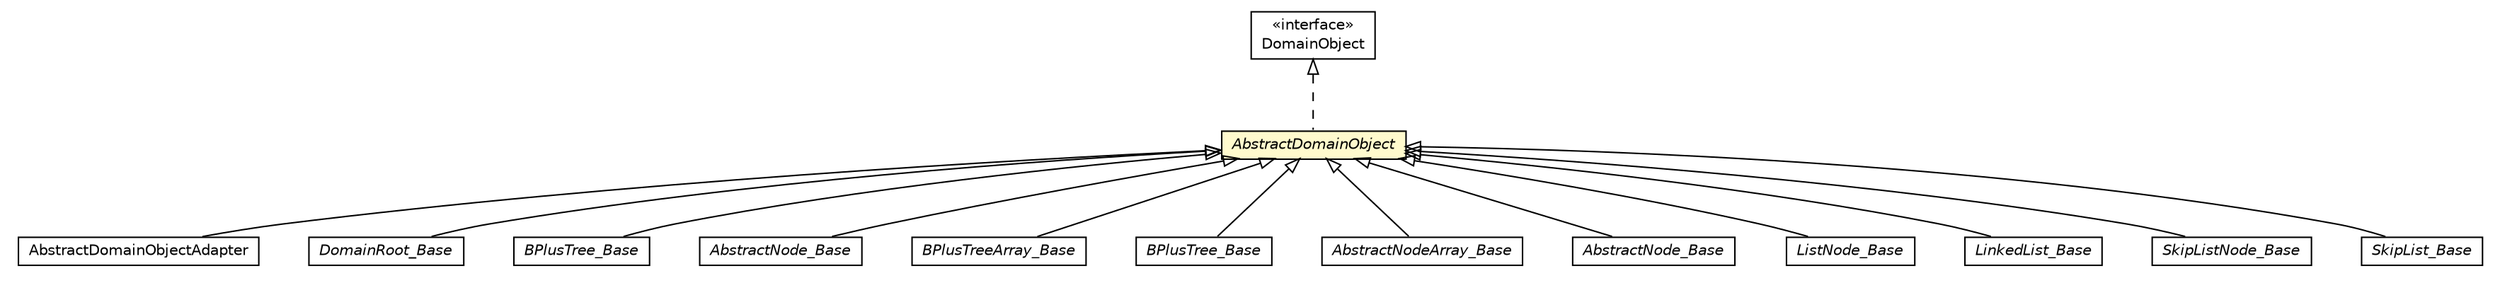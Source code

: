 #!/usr/local/bin/dot
#
# Class diagram 
# Generated by UMLGraph version 5.1 (http://www.umlgraph.org/)
#

digraph G {
	edge [fontname="Helvetica",fontsize=10,labelfontname="Helvetica",labelfontsize=10];
	node [fontname="Helvetica",fontsize=10,shape=plaintext];
	nodesep=0.25;
	ranksep=0.5;
	// pt.ist.fenixframework.core.AbstractDomainObjectAdapter
	c6942 [label=<<table title="pt.ist.fenixframework.core.AbstractDomainObjectAdapter" border="0" cellborder="1" cellspacing="0" cellpadding="2" port="p" href="./AbstractDomainObjectAdapter.html">
		<tr><td><table border="0" cellspacing="0" cellpadding="1">
<tr><td align="center" balign="center"> AbstractDomainObjectAdapter </td></tr>
		</table></td></tr>
		</table>>, fontname="Helvetica", fontcolor="black", fontsize=10.0];
	// pt.ist.fenixframework.core.AbstractDomainObject
	c6949 [label=<<table title="pt.ist.fenixframework.core.AbstractDomainObject" border="0" cellborder="1" cellspacing="0" cellpadding="2" port="p" bgcolor="lemonChiffon" href="./AbstractDomainObject.html">
		<tr><td><table border="0" cellspacing="0" cellpadding="1">
<tr><td align="center" balign="center"><font face="Helvetica-Oblique"> AbstractDomainObject </font></td></tr>
		</table></td></tr>
		</table>>, fontname="Helvetica", fontcolor="black", fontsize=10.0];
	// pt.ist.fenixframework.DomainRoot_Base
	c6971 [label=<<table title="pt.ist.fenixframework.DomainRoot_Base" border="0" cellborder="1" cellspacing="0" cellpadding="2" port="p" href="../DomainRoot_Base.html">
		<tr><td><table border="0" cellspacing="0" cellpadding="1">
<tr><td align="center" balign="center"><font face="Helvetica-Oblique"> DomainRoot_Base </font></td></tr>
		</table></td></tr>
		</table>>, fontname="Helvetica", fontcolor="black", fontsize=10.0];
	// pt.ist.fenixframework.DomainObject
	c6977 [label=<<table title="pt.ist.fenixframework.DomainObject" border="0" cellborder="1" cellspacing="0" cellpadding="2" port="p" href="../DomainObject.html">
		<tr><td><table border="0" cellspacing="0" cellpadding="1">
<tr><td align="center" balign="center"> &#171;interface&#187; </td></tr>
<tr><td align="center" balign="center"> DomainObject </td></tr>
		</table></td></tr>
		</table>>, fontname="Helvetica", fontcolor="black", fontsize=10.0];
	// pt.ist.fenixframework.adt.bplustree.BPlusTree_Base
	c7046 [label=<<table title="pt.ist.fenixframework.adt.bplustree.BPlusTree_Base" border="0" cellborder="1" cellspacing="0" cellpadding="2" port="p" href="../adt/bplustree/BPlusTree_Base.html">
		<tr><td><table border="0" cellspacing="0" cellpadding="1">
<tr><td align="center" balign="center"><font face="Helvetica-Oblique"> BPlusTree_Base </font></td></tr>
		</table></td></tr>
		</table>>, fontname="Helvetica", fontcolor="black", fontsize=10.0];
	// pt.ist.fenixframework.adt.bplustree.AbstractNode_Base
	c7048 [label=<<table title="pt.ist.fenixframework.adt.bplustree.AbstractNode_Base" border="0" cellborder="1" cellspacing="0" cellpadding="2" port="p" href="../adt/bplustree/AbstractNode_Base.html">
		<tr><td><table border="0" cellspacing="0" cellpadding="1">
<tr><td align="center" balign="center"><font face="Helvetica-Oblique"> AbstractNode_Base </font></td></tr>
		</table></td></tr>
		</table>>, fontname="Helvetica", fontcolor="black", fontsize=10.0];
	// pt.ist.fenixframework.core.adt.bplustree.BPlusTreeArray_Base
	c7065 [label=<<table title="pt.ist.fenixframework.core.adt.bplustree.BPlusTreeArray_Base" border="0" cellborder="1" cellspacing="0" cellpadding="2" port="p" href="./adt/bplustree/BPlusTreeArray_Base.html">
		<tr><td><table border="0" cellspacing="0" cellpadding="1">
<tr><td align="center" balign="center"><font face="Helvetica-Oblique"> BPlusTreeArray_Base </font></td></tr>
		</table></td></tr>
		</table>>, fontname="Helvetica", fontcolor="black", fontsize=10.0];
	// pt.ist.fenixframework.core.adt.bplustree.BPlusTree_Base
	c7067 [label=<<table title="pt.ist.fenixframework.core.adt.bplustree.BPlusTree_Base" border="0" cellborder="1" cellspacing="0" cellpadding="2" port="p" href="./adt/bplustree/BPlusTree_Base.html">
		<tr><td><table border="0" cellspacing="0" cellpadding="1">
<tr><td align="center" balign="center"><font face="Helvetica-Oblique"> BPlusTree_Base </font></td></tr>
		</table></td></tr>
		</table>>, fontname="Helvetica", fontcolor="black", fontsize=10.0];
	// pt.ist.fenixframework.core.adt.bplustree.AbstractNodeArray_Base
	c7069 [label=<<table title="pt.ist.fenixframework.core.adt.bplustree.AbstractNodeArray_Base" border="0" cellborder="1" cellspacing="0" cellpadding="2" port="p" href="./adt/bplustree/AbstractNodeArray_Base.html">
		<tr><td><table border="0" cellspacing="0" cellpadding="1">
<tr><td align="center" balign="center"><font face="Helvetica-Oblique"> AbstractNodeArray_Base </font></td></tr>
		</table></td></tr>
		</table>>, fontname="Helvetica", fontcolor="black", fontsize=10.0];
	// pt.ist.fenixframework.core.adt.bplustree.AbstractNode_Base
	c7071 [label=<<table title="pt.ist.fenixframework.core.adt.bplustree.AbstractNode_Base" border="0" cellborder="1" cellspacing="0" cellpadding="2" port="p" href="./adt/bplustree/AbstractNode_Base.html">
		<tr><td><table border="0" cellspacing="0" cellpadding="1">
<tr><td align="center" balign="center"><font face="Helvetica-Oblique"> AbstractNode_Base </font></td></tr>
		</table></td></tr>
		</table>>, fontname="Helvetica", fontcolor="black", fontsize=10.0];
	// pt.ist.fenixframework.core.adt.linkedlist.ListNode_Base
	c7073 [label=<<table title="pt.ist.fenixframework.core.adt.linkedlist.ListNode_Base" border="0" cellborder="1" cellspacing="0" cellpadding="2" port="p" href="./adt/linkedlist/ListNode_Base.html">
		<tr><td><table border="0" cellspacing="0" cellpadding="1">
<tr><td align="center" balign="center"><font face="Helvetica-Oblique"> ListNode_Base </font></td></tr>
		</table></td></tr>
		</table>>, fontname="Helvetica", fontcolor="black", fontsize=10.0];
	// pt.ist.fenixframework.core.adt.linkedlist.LinkedList_Base
	c7075 [label=<<table title="pt.ist.fenixframework.core.adt.linkedlist.LinkedList_Base" border="0" cellborder="1" cellspacing="0" cellpadding="2" port="p" href="./adt/linkedlist/LinkedList_Base.html">
		<tr><td><table border="0" cellspacing="0" cellpadding="1">
<tr><td align="center" balign="center"><font face="Helvetica-Oblique"> LinkedList_Base </font></td></tr>
		</table></td></tr>
		</table>>, fontname="Helvetica", fontcolor="black", fontsize=10.0];
	// pt.ist.fenixframework.core.adt.skiplist.SkipListNode_Base
	c7077 [label=<<table title="pt.ist.fenixframework.core.adt.skiplist.SkipListNode_Base" border="0" cellborder="1" cellspacing="0" cellpadding="2" port="p" href="./adt/skiplist/SkipListNode_Base.html">
		<tr><td><table border="0" cellspacing="0" cellpadding="1">
<tr><td align="center" balign="center"><font face="Helvetica-Oblique"> SkipListNode_Base </font></td></tr>
		</table></td></tr>
		</table>>, fontname="Helvetica", fontcolor="black", fontsize=10.0];
	// pt.ist.fenixframework.core.adt.skiplist.SkipList_Base
	c7079 [label=<<table title="pt.ist.fenixframework.core.adt.skiplist.SkipList_Base" border="0" cellborder="1" cellspacing="0" cellpadding="2" port="p" href="./adt/skiplist/SkipList_Base.html">
		<tr><td><table border="0" cellspacing="0" cellpadding="1">
<tr><td align="center" balign="center"><font face="Helvetica-Oblique"> SkipList_Base </font></td></tr>
		</table></td></tr>
		</table>>, fontname="Helvetica", fontcolor="black", fontsize=10.0];
	//pt.ist.fenixframework.core.AbstractDomainObjectAdapter extends pt.ist.fenixframework.core.AbstractDomainObject
	c6949:p -> c6942:p [dir=back,arrowtail=empty];
	//pt.ist.fenixframework.core.AbstractDomainObject implements pt.ist.fenixframework.DomainObject
	c6977:p -> c6949:p [dir=back,arrowtail=empty,style=dashed];
	//pt.ist.fenixframework.DomainRoot_Base extends pt.ist.fenixframework.core.AbstractDomainObject
	c6949:p -> c6971:p [dir=back,arrowtail=empty];
	//pt.ist.fenixframework.adt.bplustree.BPlusTree_Base extends pt.ist.fenixframework.core.AbstractDomainObject
	c6949:p -> c7046:p [dir=back,arrowtail=empty];
	//pt.ist.fenixframework.adt.bplustree.AbstractNode_Base extends pt.ist.fenixframework.core.AbstractDomainObject
	c6949:p -> c7048:p [dir=back,arrowtail=empty];
	//pt.ist.fenixframework.core.adt.bplustree.BPlusTreeArray_Base extends pt.ist.fenixframework.core.AbstractDomainObject
	c6949:p -> c7065:p [dir=back,arrowtail=empty];
	//pt.ist.fenixframework.core.adt.bplustree.BPlusTree_Base extends pt.ist.fenixframework.core.AbstractDomainObject
	c6949:p -> c7067:p [dir=back,arrowtail=empty];
	//pt.ist.fenixframework.core.adt.bplustree.AbstractNodeArray_Base extends pt.ist.fenixframework.core.AbstractDomainObject
	c6949:p -> c7069:p [dir=back,arrowtail=empty];
	//pt.ist.fenixframework.core.adt.bplustree.AbstractNode_Base extends pt.ist.fenixframework.core.AbstractDomainObject
	c6949:p -> c7071:p [dir=back,arrowtail=empty];
	//pt.ist.fenixframework.core.adt.linkedlist.ListNode_Base extends pt.ist.fenixframework.core.AbstractDomainObject
	c6949:p -> c7073:p [dir=back,arrowtail=empty];
	//pt.ist.fenixframework.core.adt.linkedlist.LinkedList_Base extends pt.ist.fenixframework.core.AbstractDomainObject
	c6949:p -> c7075:p [dir=back,arrowtail=empty];
	//pt.ist.fenixframework.core.adt.skiplist.SkipListNode_Base extends pt.ist.fenixframework.core.AbstractDomainObject
	c6949:p -> c7077:p [dir=back,arrowtail=empty];
	//pt.ist.fenixframework.core.adt.skiplist.SkipList_Base extends pt.ist.fenixframework.core.AbstractDomainObject
	c6949:p -> c7079:p [dir=back,arrowtail=empty];
}


